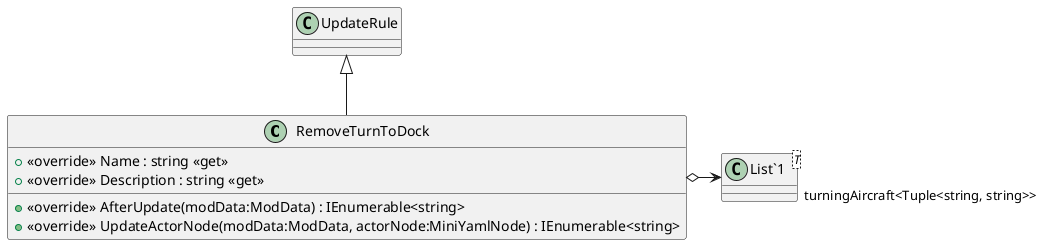 @startuml
class RemoveTurnToDock {
    + <<override>> Name : string <<get>>
    + <<override>> Description : string <<get>>
    + <<override>> AfterUpdate(modData:ModData) : IEnumerable<string>
    + <<override>> UpdateActorNode(modData:ModData, actorNode:MiniYamlNode) : IEnumerable<string>
}
class "List`1"<T> {
}
UpdateRule <|-- RemoveTurnToDock
RemoveTurnToDock o-> "turningAircraft<Tuple<string, string>>" "List`1"
@enduml
